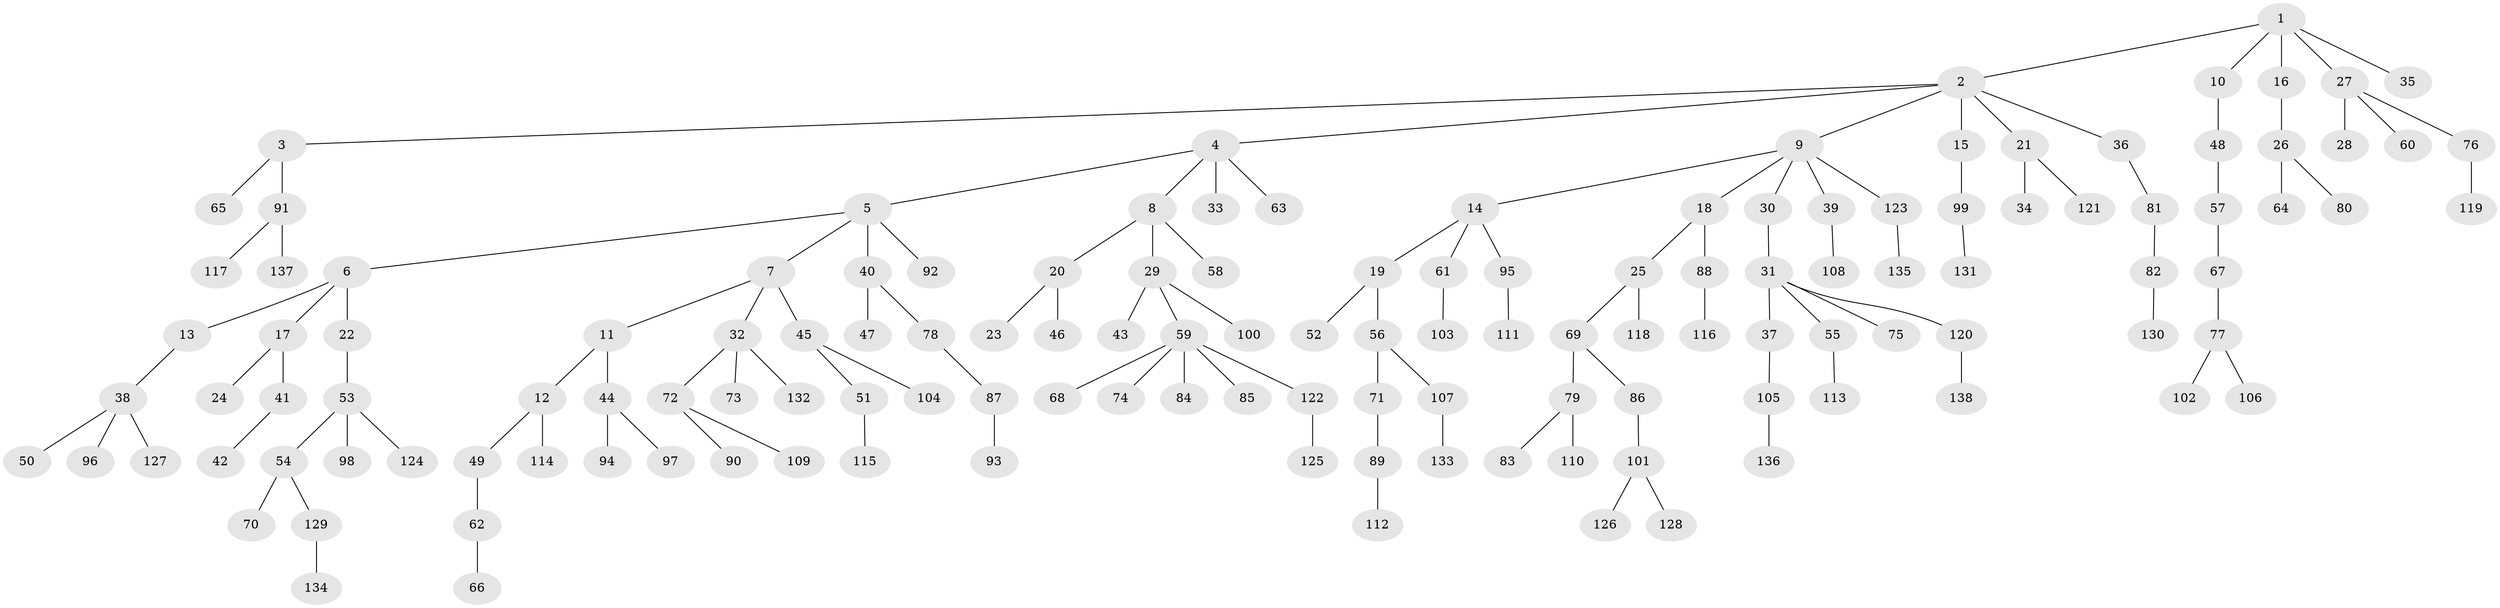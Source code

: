 // coarse degree distribution, {7: 0.03125, 2: 0.23958333333333334, 5: 0.03125, 4: 0.07291666666666667, 3: 0.10416666666666667, 1: 0.5208333333333334}
// Generated by graph-tools (version 1.1) at 2025/42/03/06/25 10:42:04]
// undirected, 138 vertices, 137 edges
graph export_dot {
graph [start="1"]
  node [color=gray90,style=filled];
  1;
  2;
  3;
  4;
  5;
  6;
  7;
  8;
  9;
  10;
  11;
  12;
  13;
  14;
  15;
  16;
  17;
  18;
  19;
  20;
  21;
  22;
  23;
  24;
  25;
  26;
  27;
  28;
  29;
  30;
  31;
  32;
  33;
  34;
  35;
  36;
  37;
  38;
  39;
  40;
  41;
  42;
  43;
  44;
  45;
  46;
  47;
  48;
  49;
  50;
  51;
  52;
  53;
  54;
  55;
  56;
  57;
  58;
  59;
  60;
  61;
  62;
  63;
  64;
  65;
  66;
  67;
  68;
  69;
  70;
  71;
  72;
  73;
  74;
  75;
  76;
  77;
  78;
  79;
  80;
  81;
  82;
  83;
  84;
  85;
  86;
  87;
  88;
  89;
  90;
  91;
  92;
  93;
  94;
  95;
  96;
  97;
  98;
  99;
  100;
  101;
  102;
  103;
  104;
  105;
  106;
  107;
  108;
  109;
  110;
  111;
  112;
  113;
  114;
  115;
  116;
  117;
  118;
  119;
  120;
  121;
  122;
  123;
  124;
  125;
  126;
  127;
  128;
  129;
  130;
  131;
  132;
  133;
  134;
  135;
  136;
  137;
  138;
  1 -- 2;
  1 -- 10;
  1 -- 16;
  1 -- 27;
  1 -- 35;
  2 -- 3;
  2 -- 4;
  2 -- 9;
  2 -- 15;
  2 -- 21;
  2 -- 36;
  3 -- 65;
  3 -- 91;
  4 -- 5;
  4 -- 8;
  4 -- 33;
  4 -- 63;
  5 -- 6;
  5 -- 7;
  5 -- 40;
  5 -- 92;
  6 -- 13;
  6 -- 17;
  6 -- 22;
  7 -- 11;
  7 -- 32;
  7 -- 45;
  8 -- 20;
  8 -- 29;
  8 -- 58;
  9 -- 14;
  9 -- 18;
  9 -- 30;
  9 -- 39;
  9 -- 123;
  10 -- 48;
  11 -- 12;
  11 -- 44;
  12 -- 49;
  12 -- 114;
  13 -- 38;
  14 -- 19;
  14 -- 61;
  14 -- 95;
  15 -- 99;
  16 -- 26;
  17 -- 24;
  17 -- 41;
  18 -- 25;
  18 -- 88;
  19 -- 52;
  19 -- 56;
  20 -- 23;
  20 -- 46;
  21 -- 34;
  21 -- 121;
  22 -- 53;
  25 -- 69;
  25 -- 118;
  26 -- 64;
  26 -- 80;
  27 -- 28;
  27 -- 60;
  27 -- 76;
  29 -- 43;
  29 -- 59;
  29 -- 100;
  30 -- 31;
  31 -- 37;
  31 -- 55;
  31 -- 75;
  31 -- 120;
  32 -- 72;
  32 -- 73;
  32 -- 132;
  36 -- 81;
  37 -- 105;
  38 -- 50;
  38 -- 96;
  38 -- 127;
  39 -- 108;
  40 -- 47;
  40 -- 78;
  41 -- 42;
  44 -- 94;
  44 -- 97;
  45 -- 51;
  45 -- 104;
  48 -- 57;
  49 -- 62;
  51 -- 115;
  53 -- 54;
  53 -- 98;
  53 -- 124;
  54 -- 70;
  54 -- 129;
  55 -- 113;
  56 -- 71;
  56 -- 107;
  57 -- 67;
  59 -- 68;
  59 -- 74;
  59 -- 84;
  59 -- 85;
  59 -- 122;
  61 -- 103;
  62 -- 66;
  67 -- 77;
  69 -- 79;
  69 -- 86;
  71 -- 89;
  72 -- 90;
  72 -- 109;
  76 -- 119;
  77 -- 102;
  77 -- 106;
  78 -- 87;
  79 -- 83;
  79 -- 110;
  81 -- 82;
  82 -- 130;
  86 -- 101;
  87 -- 93;
  88 -- 116;
  89 -- 112;
  91 -- 117;
  91 -- 137;
  95 -- 111;
  99 -- 131;
  101 -- 126;
  101 -- 128;
  105 -- 136;
  107 -- 133;
  120 -- 138;
  122 -- 125;
  123 -- 135;
  129 -- 134;
}
